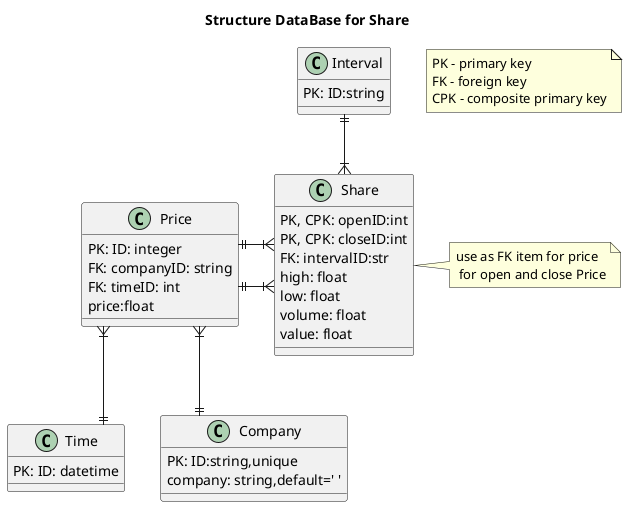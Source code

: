 @startuml
skinparam linetype ortho

Title Structure DataBase for Share


class Price{
PK: ID: integer
FK: companyID: string
FK: timeID: int
price:float
}
class Time{
PK: ID: datetime
}

class Company{
PK: ID:string,unique
company: string,default=' '
}


class Share {
PK, CPK: openID:int
PK, CPK: closeID:int
FK: intervalID:str
high: float
low: float
volume: float
value: float

}

note right: use as FK item for price \n for open and close Price

class Interval{
PK: ID:string
}

Price}|--|| Time
Price }|--|| Company
Price ||-|{ Share
Price ||-|{ Share
Interval ||--|{ Share

note as N1
PK - primary key
FK - foreign key
CPK - composite primary key
end note

@enduml